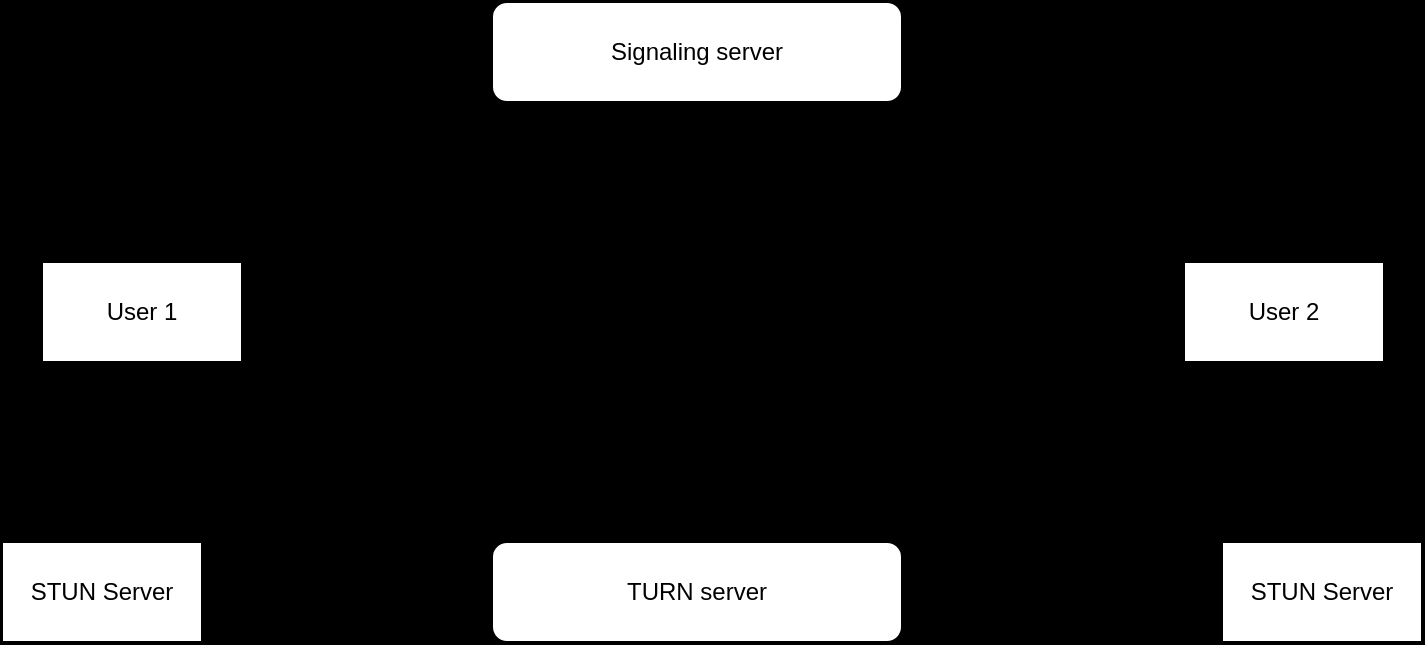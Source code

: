 <mxfile version="21.3.8" type="github">
  <diagram name="Page-1" id="uCes76TpbikZiu1U5DiJ">
    <mxGraphModel dx="875" dy="481" grid="1" gridSize="10" guides="1" tooltips="1" connect="1" arrows="1" fold="1" page="1" pageScale="1" pageWidth="850" pageHeight="1100" background="#000000" math="0" shadow="0">
      <root>
        <mxCell id="0" />
        <mxCell id="1" parent="0" />
        <mxCell id="X5ekXFxd6sW8PeblbAaA-4" value="User 1" style="rounded=0;whiteSpace=wrap;html=1;" vertex="1" parent="1">
          <mxGeometry x="80" y="410" width="100" height="50" as="geometry" />
        </mxCell>
        <mxCell id="X5ekXFxd6sW8PeblbAaA-6" value="Signaling server" style="rounded=1;whiteSpace=wrap;html=1;" vertex="1" parent="1">
          <mxGeometry x="305" y="280" width="205" height="50" as="geometry" />
        </mxCell>
        <mxCell id="X5ekXFxd6sW8PeblbAaA-8" value="" style="endArrow=classic;html=1;rounded=0;exitX=1;exitY=0;exitDx=0;exitDy=0;entryX=0;entryY=1;entryDx=0;entryDy=0;" edge="1" parent="1" source="X5ekXFxd6sW8PeblbAaA-4" target="X5ekXFxd6sW8PeblbAaA-6">
          <mxGeometry width="50" height="50" relative="1" as="geometry">
            <mxPoint x="180" y="420" as="sourcePoint" />
            <mxPoint x="230" y="370" as="targetPoint" />
            <Array as="points">
              <mxPoint x="200" y="390" />
            </Array>
          </mxGeometry>
        </mxCell>
        <mxCell id="X5ekXFxd6sW8PeblbAaA-9" value="User 2" style="rounded=0;whiteSpace=wrap;html=1;" vertex="1" parent="1">
          <mxGeometry x="651" y="410" width="100" height="50" as="geometry" />
        </mxCell>
        <mxCell id="X5ekXFxd6sW8PeblbAaA-10" value="" style="endArrow=classic;html=1;rounded=0;exitX=0;exitY=0;exitDx=0;exitDy=0;entryX=1;entryY=1;entryDx=0;entryDy=0;" edge="1" parent="1" source="X5ekXFxd6sW8PeblbAaA-9" target="X5ekXFxd6sW8PeblbAaA-6">
          <mxGeometry width="50" height="50" relative="1" as="geometry">
            <mxPoint x="370" y="510" as="sourcePoint" />
            <mxPoint x="420" y="460" as="targetPoint" />
          </mxGeometry>
        </mxCell>
        <mxCell id="X5ekXFxd6sW8PeblbAaA-11" value="" style="endArrow=classic;startArrow=classic;html=1;rounded=0;exitX=1;exitY=0.5;exitDx=0;exitDy=0;entryX=0;entryY=0.5;entryDx=0;entryDy=0;" edge="1" parent="1" source="X5ekXFxd6sW8PeblbAaA-4" target="X5ekXFxd6sW8PeblbAaA-9">
          <mxGeometry width="50" height="50" relative="1" as="geometry">
            <mxPoint x="370" y="510" as="sourcePoint" />
            <mxPoint x="420" y="460" as="targetPoint" />
          </mxGeometry>
        </mxCell>
        <mxCell id="X5ekXFxd6sW8PeblbAaA-12" value="Web RTC peer connnection" style="text;html=1;align=center;verticalAlign=middle;resizable=0;points=[];autosize=1;strokeColor=none;fillColor=none;" vertex="1" parent="1">
          <mxGeometry x="320" y="398" width="170" height="30" as="geometry" />
        </mxCell>
        <mxCell id="X5ekXFxd6sW8PeblbAaA-14" value="TURN server" style="rounded=1;whiteSpace=wrap;html=1;" vertex="1" parent="1">
          <mxGeometry x="305" y="550" width="205" height="50" as="geometry" />
        </mxCell>
        <mxCell id="X5ekXFxd6sW8PeblbAaA-15" value="" style="shape=flexArrow;endArrow=classic;startArrow=classic;html=1;rounded=0;exitX=0.9;exitY=1;exitDx=0;exitDy=0;exitPerimeter=0;entryX=0;entryY=0.5;entryDx=0;entryDy=0;" edge="1" parent="1" source="X5ekXFxd6sW8PeblbAaA-4" target="X5ekXFxd6sW8PeblbAaA-14">
          <mxGeometry width="100" height="100" relative="1" as="geometry">
            <mxPoint x="350" y="540" as="sourcePoint" />
            <mxPoint x="450" y="440" as="targetPoint" />
          </mxGeometry>
        </mxCell>
        <mxCell id="X5ekXFxd6sW8PeblbAaA-16" value="" style="shape=flexArrow;endArrow=classic;startArrow=classic;html=1;rounded=0;exitX=1;exitY=0.5;exitDx=0;exitDy=0;entryX=0;entryY=1;entryDx=0;entryDy=0;" edge="1" parent="1" source="X5ekXFxd6sW8PeblbAaA-14" target="X5ekXFxd6sW8PeblbAaA-9">
          <mxGeometry width="100" height="100" relative="1" as="geometry">
            <mxPoint x="600" y="560" as="sourcePoint" />
            <mxPoint x="700" y="460" as="targetPoint" />
            <Array as="points" />
          </mxGeometry>
        </mxCell>
        <mxCell id="X5ekXFxd6sW8PeblbAaA-19" value="" style="endArrow=classic;startArrow=classic;html=1;rounded=0;exitX=0.5;exitY=0;exitDx=0;exitDy=0;" edge="1" parent="1" source="X5ekXFxd6sW8PeblbAaA-20">
          <mxGeometry width="50" height="50" relative="1" as="geometry">
            <mxPoint x="80" y="510" as="sourcePoint" />
            <mxPoint x="130" y="460" as="targetPoint" />
          </mxGeometry>
        </mxCell>
        <mxCell id="X5ekXFxd6sW8PeblbAaA-20" value="STUN Server" style="rounded=0;whiteSpace=wrap;html=1;" vertex="1" parent="1">
          <mxGeometry x="60" y="550" width="100" height="50" as="geometry" />
        </mxCell>
        <mxCell id="X5ekXFxd6sW8PeblbAaA-21" value="STUN Server" style="rounded=0;whiteSpace=wrap;html=1;" vertex="1" parent="1">
          <mxGeometry x="670" y="550" width="100" height="50" as="geometry" />
        </mxCell>
        <mxCell id="X5ekXFxd6sW8PeblbAaA-24" value="" style="endArrow=classic;startArrow=classic;html=1;rounded=0;entryX=0.573;entryY=1.08;entryDx=0;entryDy=0;entryPerimeter=0;exitX=0.5;exitY=0;exitDx=0;exitDy=0;" edge="1" parent="1" source="X5ekXFxd6sW8PeblbAaA-21" target="X5ekXFxd6sW8PeblbAaA-9">
          <mxGeometry width="50" height="50" relative="1" as="geometry">
            <mxPoint x="380" y="510" as="sourcePoint" />
            <mxPoint x="430" y="460" as="targetPoint" />
            <Array as="points">
              <mxPoint x="720" y="510" />
            </Array>
          </mxGeometry>
        </mxCell>
      </root>
    </mxGraphModel>
  </diagram>
</mxfile>
